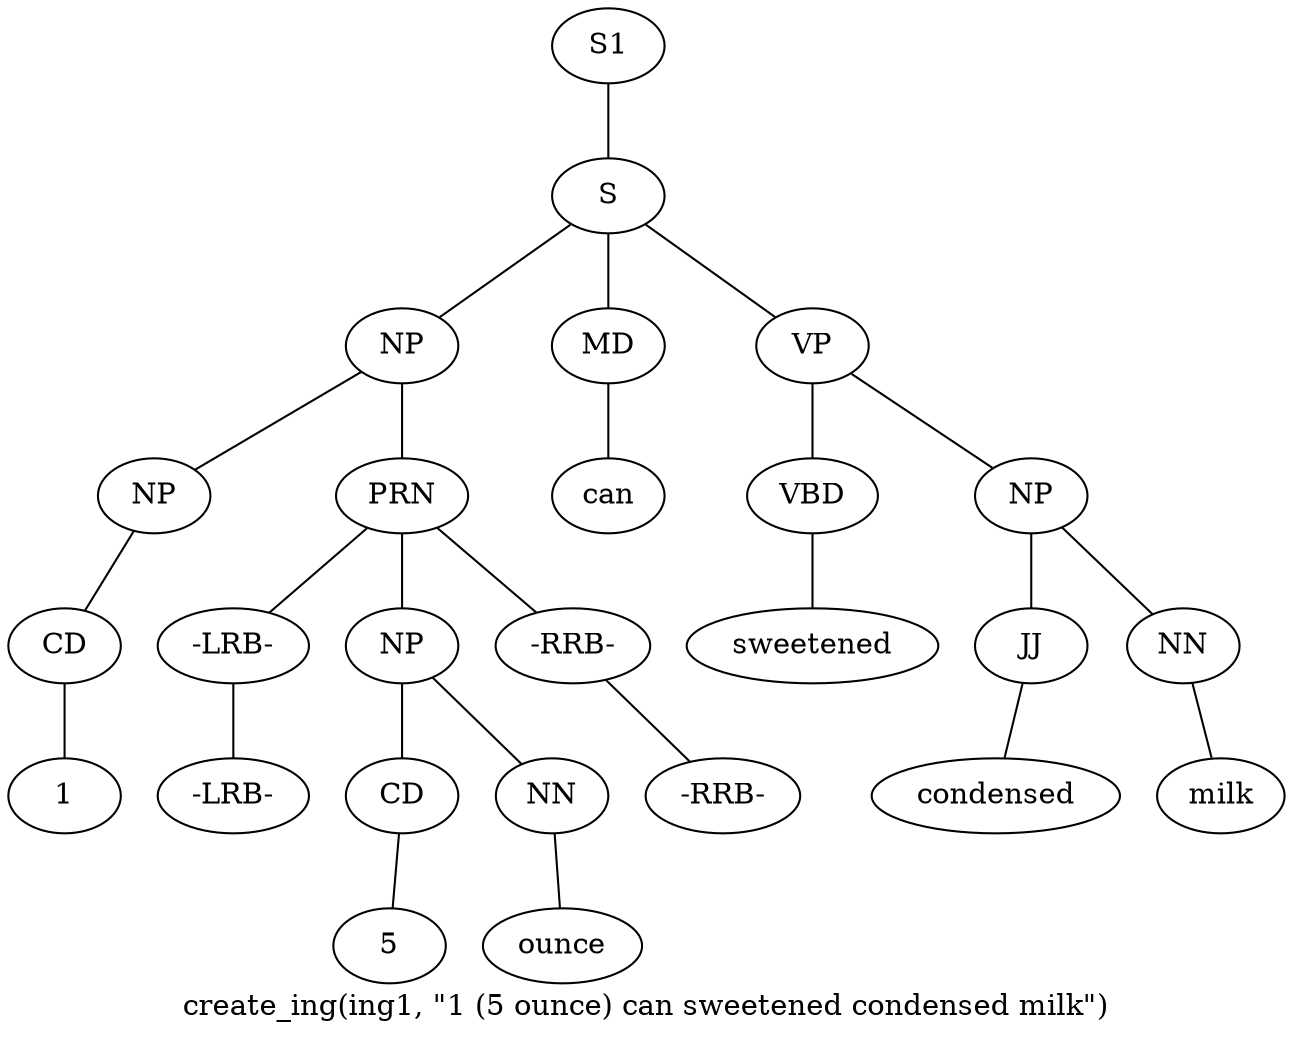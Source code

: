 graph SyntaxGraph {
	label = "create_ing(ing1, \"1 (5 ounce) can sweetened condensed milk\")";
	Node0 [label="S1"];
	Node1 [label="S"];
	Node2 [label="NP"];
	Node3 [label="NP"];
	Node4 [label="CD"];
	Node5 [label="1"];
	Node6 [label="PRN"];
	Node7 [label="-LRB-"];
	Node8 [label="-LRB-"];
	Node9 [label="NP"];
	Node10 [label="CD"];
	Node11 [label="5"];
	Node12 [label="NN"];
	Node13 [label="ounce"];
	Node14 [label="-RRB-"];
	Node15 [label="-RRB-"];
	Node16 [label="MD"];
	Node17 [label="can"];
	Node18 [label="VP"];
	Node19 [label="VBD"];
	Node20 [label="sweetened"];
	Node21 [label="NP"];
	Node22 [label="JJ"];
	Node23 [label="condensed"];
	Node24 [label="NN"];
	Node25 [label="milk"];

	Node0 -- Node1;
	Node1 -- Node2;
	Node1 -- Node16;
	Node1 -- Node18;
	Node2 -- Node3;
	Node2 -- Node6;
	Node3 -- Node4;
	Node4 -- Node5;
	Node6 -- Node7;
	Node6 -- Node9;
	Node6 -- Node14;
	Node7 -- Node8;
	Node9 -- Node10;
	Node9 -- Node12;
	Node10 -- Node11;
	Node12 -- Node13;
	Node14 -- Node15;
	Node16 -- Node17;
	Node18 -- Node19;
	Node18 -- Node21;
	Node19 -- Node20;
	Node21 -- Node22;
	Node21 -- Node24;
	Node22 -- Node23;
	Node24 -- Node25;
}
